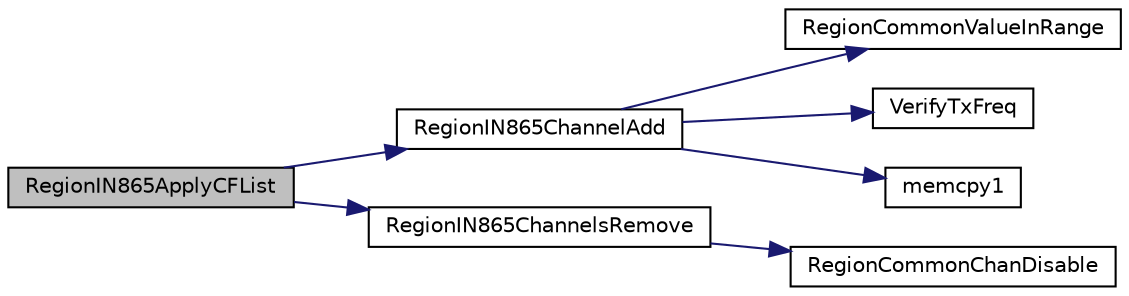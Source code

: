 digraph "RegionIN865ApplyCFList"
{
  edge [fontname="Helvetica",fontsize="10",labelfontname="Helvetica",labelfontsize="10"];
  node [fontname="Helvetica",fontsize="10",shape=record];
  rankdir="LR";
  Node8 [label="RegionIN865ApplyCFList",height=0.2,width=0.4,color="black", fillcolor="grey75", style="filled", fontcolor="black"];
  Node8 -> Node9 [color="midnightblue",fontsize="10",style="solid",fontname="Helvetica"];
  Node9 [label="RegionIN865ChannelAdd",height=0.2,width=0.4,color="black", fillcolor="white", style="filled",URL="$group___r_e_g_i_o_n_i_n865.html#ga409780ea153146450bde780493f00b1b",tooltip="Adds a channel. "];
  Node9 -> Node10 [color="midnightblue",fontsize="10",style="solid",fontname="Helvetica"];
  Node10 [label="RegionCommonValueInRange",height=0.2,width=0.4,color="black", fillcolor="white", style="filled",URL="$group___r_e_g_i_o_n_c_o_m_m_o_n.html#gafdd1c80d953e18d755a631b72a9c3bd3",tooltip="Verifies, if a value is in a given range. This is a generic function and valid for all regions..."];
  Node9 -> Node11 [color="midnightblue",fontsize="10",style="solid",fontname="Helvetica"];
  Node11 [label="VerifyTxFreq",height=0.2,width=0.4,color="black", fillcolor="white", style="filled",URL="$_region_i_n865_8c.html#a827497ee67461abdb257e1ff3f7e78e6"];
  Node9 -> Node12 [color="midnightblue",fontsize="10",style="solid",fontname="Helvetica"];
  Node12 [label="memcpy1",height=0.2,width=0.4,color="black", fillcolor="white", style="filled",URL="$utilities_8c.html#abfbe672c7136122f16c9214bc4ba8d21",tooltip="Copies size elements of src array to dst array "];
  Node8 -> Node13 [color="midnightblue",fontsize="10",style="solid",fontname="Helvetica"];
  Node13 [label="RegionIN865ChannelsRemove",height=0.2,width=0.4,color="black", fillcolor="white", style="filled",URL="$group___r_e_g_i_o_n_i_n865.html#ga06a432cedafb503d6e75757bc7d7e1b0",tooltip="Removes a channel. "];
  Node13 -> Node14 [color="midnightblue",fontsize="10",style="solid",fontname="Helvetica"];
  Node14 [label="RegionCommonChanDisable",height=0.2,width=0.4,color="black", fillcolor="white", style="filled",URL="$group___r_e_g_i_o_n_c_o_m_m_o_n.html#ga695c0ab2a06edcae5b33772f639fb676",tooltip="Disables a channel in a given channels mask. This is a generic function and valid for all regions..."];
}
